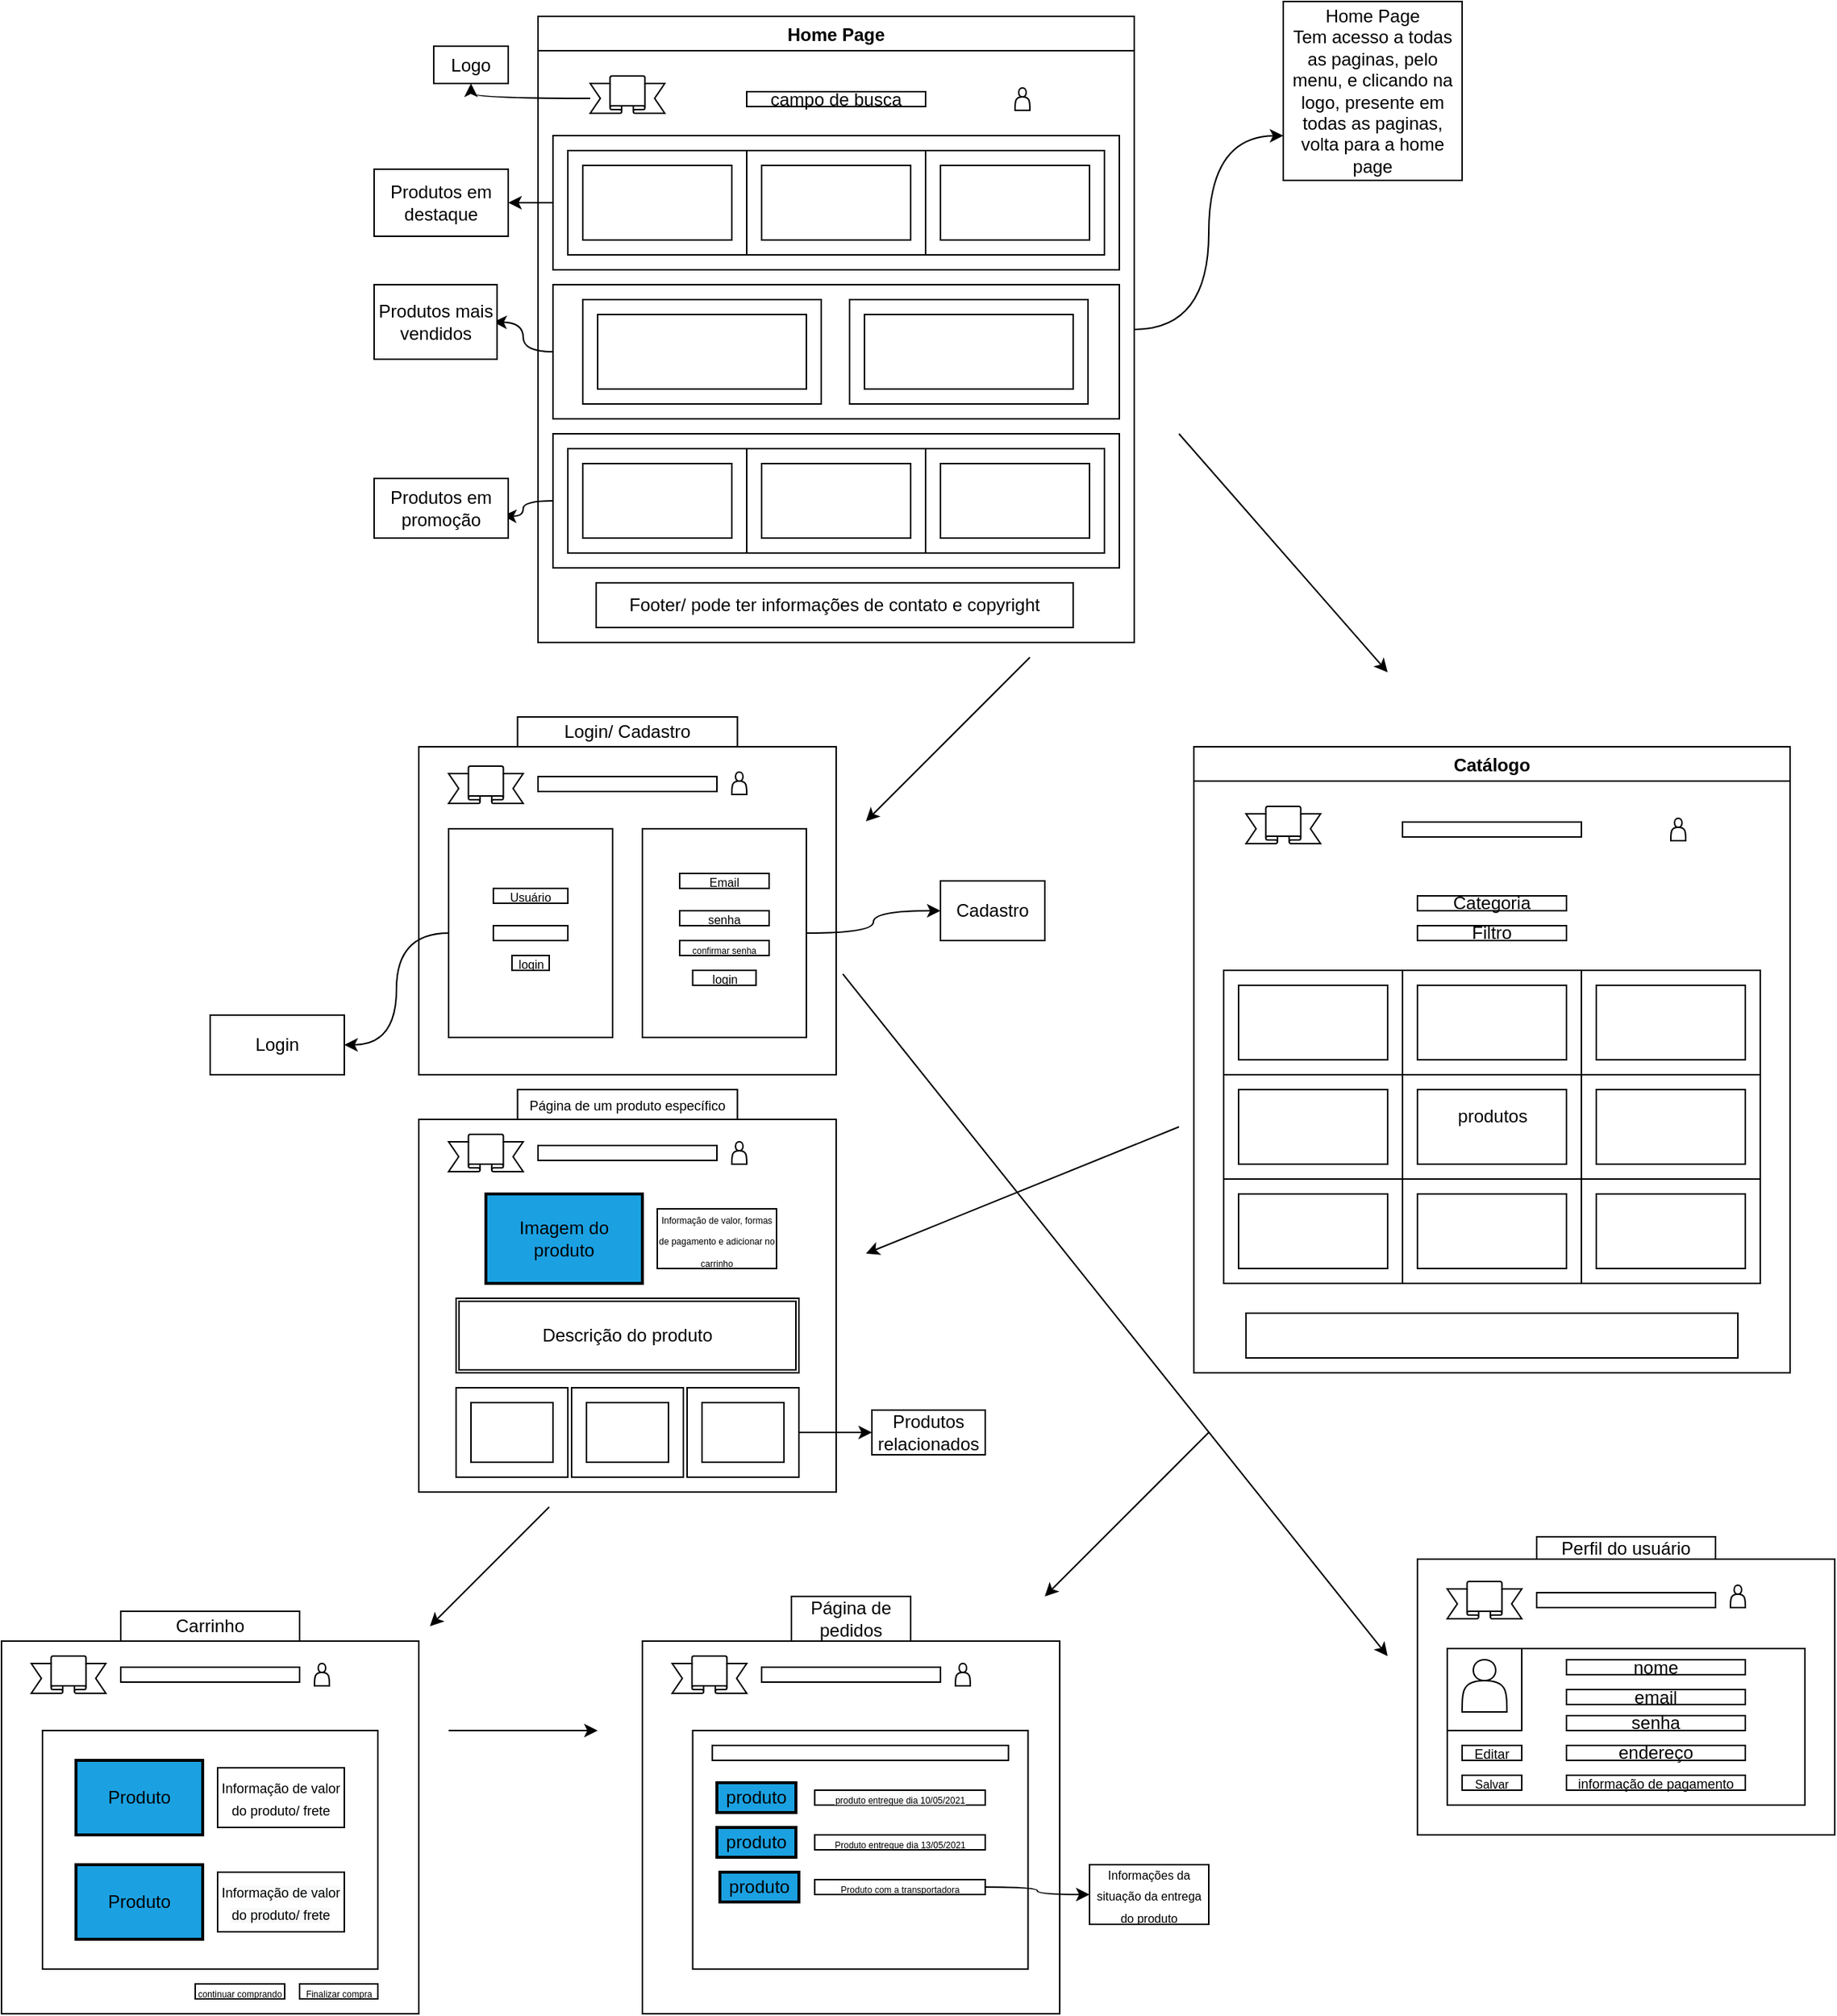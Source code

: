 <mxfile version="14.6.13" type="github"><diagram id="YiSkFTPV_seB896PWoFZ" name="Page-1"><mxGraphModel dx="1750" dy="402" grid="1" gridSize="10" guides="1" tooltips="1" connect="1" arrows="1" fold="1" page="1" pageScale="1" pageWidth="827" pageHeight="1169" background="none" math="0" shadow="0"><root><mxCell id="0"/><mxCell id="1" parent="0"/><mxCell id="mUcD_UwkHi7RyWLNADmT-35" style="edgeStyle=orthogonalEdgeStyle;orthogonalLoop=1;jettySize=auto;html=1;curved=1;" parent="1" source="mUcD_UwkHi7RyWLNADmT-2" edge="1"><mxGeometry relative="1" as="geometry"><mxPoint x="700" y="150" as="targetPoint"/></mxGeometry></mxCell><mxCell id="mUcD_UwkHi7RyWLNADmT-2" value="Home Page" style="swimlane;" parent="1" vertex="1"><mxGeometry x="200" y="70" width="400" height="420" as="geometry"/></mxCell><mxCell id="mUcD_UwkHi7RyWLNADmT-7" value="" style="verticalLabelPosition=bottom;verticalAlign=top;html=1;shape=mxgraph.basic.rect;fillColor2=none;strokeWidth=1;size=20;indent=5;" parent="mUcD_UwkHi7RyWLNADmT-2" vertex="1"><mxGeometry x="10" y="80" width="380" height="90" as="geometry"/></mxCell><mxCell id="mUcD_UwkHi7RyWLNADmT-8" value="" style="verticalLabelPosition=bottom;verticalAlign=top;html=1;shape=mxgraph.basic.rect;fillColor2=none;strokeWidth=1;size=20;indent=5;" parent="mUcD_UwkHi7RyWLNADmT-2" vertex="1"><mxGeometry x="10" y="180" width="380" height="90" as="geometry"/></mxCell><mxCell id="mUcD_UwkHi7RyWLNADmT-14" value="" style="verticalLabelPosition=bottom;verticalAlign=top;html=1;shape=mxgraph.basic.rect;fillColor2=none;strokeWidth=1;size=20;indent=5;" parent="mUcD_UwkHi7RyWLNADmT-2" vertex="1"><mxGeometry x="10" y="280" width="380" height="90" as="geometry"/></mxCell><mxCell id="mUcD_UwkHi7RyWLNADmT-16" value="" style="verticalLabelPosition=bottom;verticalAlign=top;html=1;shape=mxgraph.basic.frame;dx=10;" parent="mUcD_UwkHi7RyWLNADmT-2" vertex="1"><mxGeometry x="20" y="90" width="120" height="70" as="geometry"/></mxCell><mxCell id="mUcD_UwkHi7RyWLNADmT-27" value="" style="verticalLabelPosition=bottom;verticalAlign=top;html=1;shape=mxgraph.basic.frame;dx=10;" parent="mUcD_UwkHi7RyWLNADmT-2" vertex="1"><mxGeometry x="209" y="190" width="160" height="70" as="geometry"/></mxCell><mxCell id="mUcD_UwkHi7RyWLNADmT-30" value="" style="verticalLabelPosition=bottom;verticalAlign=top;html=1;shape=mxgraph.basic.frame;dx=10;" parent="mUcD_UwkHi7RyWLNADmT-2" vertex="1"><mxGeometry x="20" y="290" width="120" height="70" as="geometry"/></mxCell><mxCell id="mUcD_UwkHi7RyWLNADmT-31" value="" style="verticalLabelPosition=bottom;verticalAlign=top;html=1;shape=mxgraph.basic.frame;dx=10;" parent="mUcD_UwkHi7RyWLNADmT-2" vertex="1"><mxGeometry x="140" y="290" width="120" height="70" as="geometry"/></mxCell><mxCell id="mUcD_UwkHi7RyWLNADmT-32" value="" style="verticalLabelPosition=bottom;verticalAlign=top;html=1;shape=mxgraph.basic.frame;dx=10;" parent="mUcD_UwkHi7RyWLNADmT-2" vertex="1"><mxGeometry x="260" y="290" width="120" height="70" as="geometry"/></mxCell><mxCell id="mUcD_UwkHi7RyWLNADmT-36" value="" style="verticalLabelPosition=bottom;verticalAlign=top;html=1;shape=mxgraph.basic.banner;" parent="mUcD_UwkHi7RyWLNADmT-2" vertex="1"><mxGeometry x="35" y="40" width="50" height="25" as="geometry"/></mxCell><mxCell id="mUcD_UwkHi7RyWLNADmT-50" value="" style="shape=image;html=1;verticalAlign=top;verticalLabelPosition=bottom;labelBackgroundColor=#ffffff;imageAspect=0;aspect=fixed;image=https://cdn2.iconfinder.com/data/icons/picol-vector/32/shopping_cart-128.png;" parent="mUcD_UwkHi7RyWLNADmT-2" vertex="1"><mxGeometry x="340" y="46" width="19" height="19" as="geometry"/></mxCell><mxCell id="mUcD_UwkHi7RyWLNADmT-42" value="" style="shape=actor;whiteSpace=wrap;html=1;" parent="mUcD_UwkHi7RyWLNADmT-2" vertex="1"><mxGeometry x="320" y="48" width="10" height="15" as="geometry"/></mxCell><mxCell id="mUcD_UwkHi7RyWLNADmT-66" value="" style="verticalLabelPosition=bottom;verticalAlign=top;html=1;shape=mxgraph.basic.frame;dx=10;" parent="mUcD_UwkHi7RyWLNADmT-2" vertex="1"><mxGeometry x="30" y="190" width="160" height="70" as="geometry"/></mxCell><mxCell id="mUcD_UwkHi7RyWLNADmT-59" value="campo de busca" style="whiteSpace=wrap;html=1;" parent="mUcD_UwkHi7RyWLNADmT-2" vertex="1"><mxGeometry x="140" y="50.5" width="120" height="10" as="geometry"/></mxCell><mxCell id="mUcD_UwkHi7RyWLNADmT-70" value="" style="shape=image;html=1;verticalAlign=top;verticalLabelPosition=bottom;labelBackgroundColor=#ffffff;imageAspect=0;aspect=fixed;image=https://cdn1.iconfinder.com/data/icons/essential-21/128/Menu-128.png;" parent="mUcD_UwkHi7RyWLNADmT-2" vertex="1"><mxGeometry x="365" y="43.5" width="24" height="24" as="geometry"/></mxCell><mxCell id="dDqNXJUBHLeQ-LgoTcCp-9" value="Footer/ pode ter informações de contato e copyright" style="whiteSpace=wrap;html=1;" vertex="1" parent="mUcD_UwkHi7RyWLNADmT-2"><mxGeometry x="39" y="380" width="320" height="30" as="geometry"/></mxCell><mxCell id="mUcD_UwkHi7RyWLNADmT-24" value="" style="verticalLabelPosition=bottom;verticalAlign=top;html=1;shape=mxgraph.basic.frame;dx=10;" parent="1" vertex="1"><mxGeometry x="340" y="160" width="120" height="70" as="geometry"/></mxCell><mxCell id="mUcD_UwkHi7RyWLNADmT-26" value="" style="verticalLabelPosition=bottom;verticalAlign=top;html=1;shape=mxgraph.basic.frame;dx=10;" parent="1" vertex="1"><mxGeometry x="460" y="160" width="120" height="70" as="geometry"/></mxCell><mxCell id="mUcD_UwkHi7RyWLNADmT-51" style="edgeStyle=orthogonalEdgeStyle;orthogonalLoop=1;jettySize=auto;html=1;curved=1;" parent="1" source="mUcD_UwkHi7RyWLNADmT-36" target="mUcD_UwkHi7RyWLNADmT-52" edge="1"><mxGeometry relative="1" as="geometry"><mxPoint x="160.0" y="125" as="targetPoint"/><Array as="points"><mxPoint x="155" y="125"/></Array></mxGeometry></mxCell><mxCell id="mUcD_UwkHi7RyWLNADmT-52" value="Logo" style="whiteSpace=wrap;html=1;" parent="1" vertex="1"><mxGeometry x="130" y="90" width="50" height="25" as="geometry"/></mxCell><mxCell id="mUcD_UwkHi7RyWLNADmT-74" value="" style="verticalLabelPosition=bottom;verticalAlign=top;html=1;shape=mxgraph.basic.rect;fillColor2=none;strokeWidth=1;size=20;indent=5;" parent="1" vertex="1"><mxGeometry x="120" y="560" width="280" height="220" as="geometry"/></mxCell><mxCell id="mUcD_UwkHi7RyWLNADmT-75" value="" style="verticalLabelPosition=bottom;verticalAlign=top;html=1;shape=mxgraph.basic.banner;" parent="1" vertex="1"><mxGeometry x="140" y="573" width="50" height="25" as="geometry"/></mxCell><mxCell id="mUcD_UwkHi7RyWLNADmT-77" value="" style="shape=image;html=1;verticalAlign=top;verticalLabelPosition=bottom;labelBackgroundColor=#ffffff;imageAspect=0;aspect=fixed;image=https://cdn2.iconfinder.com/data/icons/picol-vector/32/shopping_cart-128.png;" parent="1" vertex="1"><mxGeometry x="350" y="575" width="19" height="19" as="geometry"/></mxCell><mxCell id="mUcD_UwkHi7RyWLNADmT-79" value="" style="shape=image;html=1;verticalAlign=top;verticalLabelPosition=bottom;labelBackgroundColor=#ffffff;imageAspect=0;aspect=fixed;image=https://cdn1.iconfinder.com/data/icons/essential-21/128/Menu-128.png;" parent="1" vertex="1"><mxGeometry x="370" y="573" width="24" height="24" as="geometry"/></mxCell><mxCell id="mUcD_UwkHi7RyWLNADmT-80" value="" style="whiteSpace=wrap;html=1;" parent="1" vertex="1"><mxGeometry x="200" y="580" width="120" height="10" as="geometry"/></mxCell><mxCell id="mUcD_UwkHi7RyWLNADmT-83" value="" style="shape=actor;whiteSpace=wrap;html=1;" parent="1" vertex="1"><mxGeometry x="330" y="577" width="10" height="15" as="geometry"/></mxCell><mxCell id="mUcD_UwkHi7RyWLNADmT-108" style="edgeStyle=orthogonalEdgeStyle;orthogonalLoop=1;jettySize=auto;html=1;curved=1;" parent="1" source="mUcD_UwkHi7RyWLNADmT-84" target="mUcD_UwkHi7RyWLNADmT-109" edge="1"><mxGeometry relative="1" as="geometry"><mxPoint x="70" y="750" as="targetPoint"/></mxGeometry></mxCell><mxCell id="mUcD_UwkHi7RyWLNADmT-84" value="" style="verticalLabelPosition=bottom;verticalAlign=top;html=1;shape=mxgraph.basic.rect;fillColor2=none;strokeWidth=1;size=20;indent=5;" parent="1" vertex="1"><mxGeometry x="140" y="615" width="110" height="140" as="geometry"/></mxCell><mxCell id="mUcD_UwkHi7RyWLNADmT-86" value="&lt;font style=&quot;font-size: 8px&quot;&gt;Usuário&lt;/font&gt;" style="whiteSpace=wrap;html=1;" parent="1" vertex="1"><mxGeometry x="170" y="655" width="50" height="10" as="geometry"/></mxCell><mxCell id="mUcD_UwkHi7RyWLNADmT-87" value="" style="whiteSpace=wrap;html=1;" parent="1" vertex="1"><mxGeometry x="170" y="680" width="50" height="10" as="geometry"/></mxCell><mxCell id="mUcD_UwkHi7RyWLNADmT-88" value="" style="shape=image;html=1;verticalAlign=top;verticalLabelPosition=bottom;labelBackgroundColor=#ffffff;imageAspect=0;aspect=fixed;image=https://cdn4.iconfinder.com/data/icons/basic-user-interface-2/512/User_Interface-40-128.png;" parent="1" vertex="1"><mxGeometry x="170" y="670" width="30" height="30" as="geometry"/></mxCell><mxCell id="mUcD_UwkHi7RyWLNADmT-90" value="&lt;font style=&quot;font-size: 8px&quot;&gt;login&lt;/font&gt;" style="whiteSpace=wrap;html=1;" parent="1" vertex="1"><mxGeometry x="182.5" y="700" width="25" height="10" as="geometry"/></mxCell><mxCell id="mUcD_UwkHi7RyWLNADmT-110" style="edgeStyle=orthogonalEdgeStyle;orthogonalLoop=1;jettySize=auto;html=1;curved=1;" parent="1" source="mUcD_UwkHi7RyWLNADmT-91" target="mUcD_UwkHi7RyWLNADmT-111" edge="1"><mxGeometry relative="1" as="geometry"><mxPoint x="470" y="660" as="targetPoint"/></mxGeometry></mxCell><mxCell id="mUcD_UwkHi7RyWLNADmT-91" value="" style="verticalLabelPosition=bottom;verticalAlign=top;html=1;shape=mxgraph.basic.rect;fillColor2=none;strokeWidth=1;size=20;indent=5;" parent="1" vertex="1"><mxGeometry x="270" y="615" width="110" height="140" as="geometry"/></mxCell><mxCell id="mUcD_UwkHi7RyWLNADmT-93" value="&lt;font style=&quot;font-size: 8px&quot;&gt;Email&lt;/font&gt;" style="whiteSpace=wrap;html=1;" parent="1" vertex="1"><mxGeometry x="295" y="645" width="60" height="10" as="geometry"/></mxCell><mxCell id="mUcD_UwkHi7RyWLNADmT-94" value="&lt;font style=&quot;font-size: 8px&quot;&gt;senha&lt;/font&gt;" style="whiteSpace=wrap;html=1;" parent="1" vertex="1"><mxGeometry x="295" y="670" width="60" height="10" as="geometry"/></mxCell><mxCell id="mUcD_UwkHi7RyWLNADmT-95" value="&lt;font style=&quot;font-size: 6px&quot;&gt;confirmar senha&lt;/font&gt;" style="whiteSpace=wrap;html=1;" parent="1" vertex="1"><mxGeometry x="295" y="690" width="60" height="10" as="geometry"/></mxCell><mxCell id="mUcD_UwkHi7RyWLNADmT-96" value="&lt;font style=&quot;font-size: 8px&quot;&gt;login&lt;/font&gt;" style="whiteSpace=wrap;html=1;" parent="1" vertex="1"><mxGeometry x="303.75" y="710" width="42.5" height="10" as="geometry"/></mxCell><mxCell id="mUcD_UwkHi7RyWLNADmT-100" value="" style="verticalLabelPosition=bottom;verticalAlign=top;html=1;shape=mxgraph.basic.rect;fillColor2=none;strokeWidth=1;size=20;indent=5;" parent="1" vertex="1"><mxGeometry x="120" y="810" width="280" height="250" as="geometry"/></mxCell><mxCell id="mUcD_UwkHi7RyWLNADmT-102" value="Imagem do produto" style="whiteSpace=wrap;html=1;strokeWidth=2;fillWeight=4;hachureGap=8;hachureAngle=45;fillColor=#1ba1e2;" parent="1" vertex="1"><mxGeometry x="165" y="860" width="105" height="60" as="geometry"/></mxCell><mxCell id="mUcD_UwkHi7RyWLNADmT-103" value="Descrição do produto" style="shape=ext;double=1;whiteSpace=wrap;html=1;" parent="1" vertex="1"><mxGeometry x="145" y="930" width="230" height="50" as="geometry"/></mxCell><mxCell id="mUcD_UwkHi7RyWLNADmT-109" value="Login" style="whiteSpace=wrap;html=1;" parent="1" vertex="1"><mxGeometry x="-20" y="740" width="90" height="40" as="geometry"/></mxCell><mxCell id="mUcD_UwkHi7RyWLNADmT-111" value="Cadastro" style="whiteSpace=wrap;html=1;" parent="1" vertex="1"><mxGeometry x="470" y="650" width="70" height="40" as="geometry"/></mxCell><mxCell id="mUcD_UwkHi7RyWLNADmT-114" value="" style="verticalLabelPosition=bottom;verticalAlign=top;html=1;shape=mxgraph.basic.frame;dx=10;" parent="1" vertex="1"><mxGeometry x="145" y="990" width="75" height="60" as="geometry"/></mxCell><mxCell id="mUcD_UwkHi7RyWLNADmT-115" value="" style="verticalLabelPosition=bottom;verticalAlign=top;html=1;shape=mxgraph.basic.frame;dx=10;" parent="1" vertex="1"><mxGeometry x="222.5" y="990" width="75" height="60" as="geometry"/></mxCell><mxCell id="dDqNXJUBHLeQ-LgoTcCp-14" style="edgeStyle=orthogonalEdgeStyle;orthogonalLoop=1;jettySize=auto;html=1;curved=1;" edge="1" parent="1" source="mUcD_UwkHi7RyWLNADmT-116" target="dDqNXJUBHLeQ-LgoTcCp-15"><mxGeometry relative="1" as="geometry"><mxPoint x="420" y="1010" as="targetPoint"/></mxGeometry></mxCell><mxCell id="mUcD_UwkHi7RyWLNADmT-116" value="" style="verticalLabelPosition=bottom;verticalAlign=top;html=1;shape=mxgraph.basic.frame;dx=10;" parent="1" vertex="1"><mxGeometry x="300" y="990" width="75" height="60" as="geometry"/></mxCell><mxCell id="mUcD_UwkHi7RyWLNADmT-126" value="" style="verticalLabelPosition=bottom;verticalAlign=top;html=1;shape=mxgraph.basic.banner;" parent="1" vertex="1"><mxGeometry x="140" y="820" width="50" height="25" as="geometry"/></mxCell><mxCell id="mUcD_UwkHi7RyWLNADmT-127" value="" style="whiteSpace=wrap;html=1;" parent="1" vertex="1"><mxGeometry x="200" y="827.5" width="120" height="10" as="geometry"/></mxCell><mxCell id="mUcD_UwkHi7RyWLNADmT-128" value="" style="shape=actor;whiteSpace=wrap;html=1;" parent="1" vertex="1"><mxGeometry x="330" y="825" width="10" height="15" as="geometry"/></mxCell><mxCell id="mUcD_UwkHi7RyWLNADmT-129" value="" style="shape=image;html=1;verticalAlign=top;verticalLabelPosition=bottom;labelBackgroundColor=#ffffff;imageAspect=0;aspect=fixed;image=https://cdn2.iconfinder.com/data/icons/picol-vector/32/shopping_cart-128.png;" parent="1" vertex="1"><mxGeometry x="350" y="823" width="19" height="19" as="geometry"/></mxCell><mxCell id="mUcD_UwkHi7RyWLNADmT-130" value="" style="shape=image;html=1;verticalAlign=top;verticalLabelPosition=bottom;labelBackgroundColor=#ffffff;imageAspect=0;aspect=fixed;image=https://cdn1.iconfinder.com/data/icons/essential-21/128/Menu-128.png;" parent="1" vertex="1"><mxGeometry x="370" y="821" width="24" height="24" as="geometry"/></mxCell><mxCell id="mUcD_UwkHi7RyWLNADmT-142" value="" style="verticalLabelPosition=bottom;verticalAlign=top;html=1;shape=mxgraph.basic.rect;fillColor2=none;strokeWidth=1;size=20;indent=5;" parent="1" vertex="1"><mxGeometry x="-160" y="1160" width="280" height="250" as="geometry"/></mxCell><mxCell id="mUcD_UwkHi7RyWLNADmT-143" value="" style="verticalLabelPosition=bottom;verticalAlign=top;html=1;shape=mxgraph.basic.banner;" parent="1" vertex="1"><mxGeometry x="-140" y="1170" width="50" height="25" as="geometry"/></mxCell><mxCell id="mUcD_UwkHi7RyWLNADmT-145" value="" style="whiteSpace=wrap;html=1;" parent="1" vertex="1"><mxGeometry x="-80" y="1177.5" width="120" height="10" as="geometry"/></mxCell><mxCell id="mUcD_UwkHi7RyWLNADmT-147" value="" style="shape=actor;whiteSpace=wrap;html=1;" parent="1" vertex="1"><mxGeometry x="50" y="1175" width="10" height="15" as="geometry"/></mxCell><mxCell id="mUcD_UwkHi7RyWLNADmT-148" value="" style="shape=image;html=1;verticalAlign=top;verticalLabelPosition=bottom;labelBackgroundColor=#ffffff;imageAspect=0;aspect=fixed;image=https://cdn2.iconfinder.com/data/icons/picol-vector/32/shopping_cart-128.png;" parent="1" vertex="1"><mxGeometry x="70" y="1175" width="19" height="19" as="geometry"/></mxCell><mxCell id="mUcD_UwkHi7RyWLNADmT-149" value="" style="shape=image;html=1;verticalAlign=top;verticalLabelPosition=bottom;labelBackgroundColor=#ffffff;imageAspect=0;aspect=fixed;image=https://cdn1.iconfinder.com/data/icons/essential-21/128/Menu-128.png;" parent="1" vertex="1"><mxGeometry x="90" y="1172.5" width="24" height="24" as="geometry"/></mxCell><mxCell id="mUcD_UwkHi7RyWLNADmT-151" value="" style="verticalLabelPosition=bottom;verticalAlign=top;html=1;shape=mxgraph.basic.rect;fillColor2=none;strokeWidth=1;size=20;indent=5;" parent="1" vertex="1"><mxGeometry x="-132.5" y="1220" width="225" height="160" as="geometry"/></mxCell><mxCell id="mUcD_UwkHi7RyWLNADmT-152" value="Produto" style="whiteSpace=wrap;html=1;strokeWidth=2;fillWeight=4;hachureGap=8;hachureAngle=45;fillColor=#1ba1e2;" parent="1" vertex="1"><mxGeometry x="-110" y="1240" width="85" height="50" as="geometry"/></mxCell><mxCell id="mUcD_UwkHi7RyWLNADmT-153" value="Produto" style="whiteSpace=wrap;html=1;strokeWidth=2;fillWeight=4;hachureGap=8;hachureAngle=45;fillColor=#1ba1e2;" parent="1" vertex="1"><mxGeometry x="-110" y="1310" width="85" height="50" as="geometry"/></mxCell><mxCell id="mUcD_UwkHi7RyWLNADmT-155" value="&lt;font style=&quot;font-size: 6px&quot;&gt;continuar comprando&lt;/font&gt;" style="whiteSpace=wrap;html=1;" parent="1" vertex="1"><mxGeometry x="-30" y="1390" width="60" height="10" as="geometry"/></mxCell><mxCell id="mUcD_UwkHi7RyWLNADmT-156" value="&lt;font style=&quot;font-size: 6px&quot;&gt;Finalizar compra&lt;/font&gt;" style="whiteSpace=wrap;html=1;" parent="1" vertex="1"><mxGeometry x="40" y="1390" width="52.5" height="10" as="geometry"/></mxCell><mxCell id="mUcD_UwkHi7RyWLNADmT-158" value="&lt;font style=&quot;font-size: 9px&quot;&gt;Informação de valor do produto/ frete&lt;/font&gt;" style="whiteSpace=wrap;html=1;" parent="1" vertex="1"><mxGeometry x="-15" y="1245" width="85" height="40" as="geometry"/></mxCell><mxCell id="mUcD_UwkHi7RyWLNADmT-159" value="&#10;&#10;&lt;span style=&quot;color: rgb(0, 0, 0); font-family: helvetica; font-size: 9px; font-style: normal; font-weight: 400; letter-spacing: normal; text-align: center; text-indent: 0px; text-transform: none; word-spacing: 0px; background-color: rgb(248, 249, 250); display: inline; float: none;&quot;&gt;Informação de valor do produto/ frete&lt;/span&gt;&#10;&#10;" style="whiteSpace=wrap;html=1;" parent="1" vertex="1"><mxGeometry x="-15" y="1315" width="85" height="40" as="geometry"/></mxCell><mxCell id="mUcD_UwkHi7RyWLNADmT-166" value="Catálogo" style="swimlane;" parent="1" vertex="1"><mxGeometry x="640" y="560" width="400" height="420" as="geometry"/></mxCell><mxCell id="mUcD_UwkHi7RyWLNADmT-170" value="" style="verticalLabelPosition=bottom;verticalAlign=top;html=1;shape=mxgraph.basic.rect;fillColor2=none;strokeWidth=1;size=20;indent=5;" parent="mUcD_UwkHi7RyWLNADmT-166" vertex="1"><mxGeometry x="35" y="380" width="330" height="30" as="geometry"/></mxCell><mxCell id="mUcD_UwkHi7RyWLNADmT-173" value="" style="verticalLabelPosition=bottom;verticalAlign=top;html=1;shape=mxgraph.basic.frame;dx=10;" parent="mUcD_UwkHi7RyWLNADmT-166" vertex="1"><mxGeometry x="20" y="290" width="120" height="70" as="geometry"/></mxCell><mxCell id="mUcD_UwkHi7RyWLNADmT-174" value="" style="verticalLabelPosition=bottom;verticalAlign=top;html=1;shape=mxgraph.basic.frame;dx=10;" parent="mUcD_UwkHi7RyWLNADmT-166" vertex="1"><mxGeometry x="140" y="290" width="120" height="70" as="geometry"/></mxCell><mxCell id="mUcD_UwkHi7RyWLNADmT-175" value="" style="verticalLabelPosition=bottom;verticalAlign=top;html=1;shape=mxgraph.basic.frame;dx=10;" parent="mUcD_UwkHi7RyWLNADmT-166" vertex="1"><mxGeometry x="260" y="290" width="120" height="70" as="geometry"/></mxCell><mxCell id="mUcD_UwkHi7RyWLNADmT-176" value="" style="verticalLabelPosition=bottom;verticalAlign=top;html=1;shape=mxgraph.basic.banner;" parent="mUcD_UwkHi7RyWLNADmT-166" vertex="1"><mxGeometry x="35" y="40" width="50" height="25" as="geometry"/></mxCell><mxCell id="mUcD_UwkHi7RyWLNADmT-177" value="" style="shape=image;html=1;verticalAlign=top;verticalLabelPosition=bottom;labelBackgroundColor=#ffffff;imageAspect=0;aspect=fixed;image=https://cdn2.iconfinder.com/data/icons/picol-vector/32/shopping_cart-128.png;" parent="mUcD_UwkHi7RyWLNADmT-166" vertex="1"><mxGeometry x="340" y="46" width="19" height="19" as="geometry"/></mxCell><mxCell id="mUcD_UwkHi7RyWLNADmT-178" value="" style="shape=actor;whiteSpace=wrap;html=1;" parent="mUcD_UwkHi7RyWLNADmT-166" vertex="1"><mxGeometry x="320" y="48" width="10" height="15" as="geometry"/></mxCell><mxCell id="mUcD_UwkHi7RyWLNADmT-180" value="" style="whiteSpace=wrap;html=1;" parent="mUcD_UwkHi7RyWLNADmT-166" vertex="1"><mxGeometry x="140" y="50.5" width="120" height="10" as="geometry"/></mxCell><mxCell id="mUcD_UwkHi7RyWLNADmT-181" value="" style="shape=image;html=1;verticalAlign=top;verticalLabelPosition=bottom;labelBackgroundColor=#ffffff;imageAspect=0;aspect=fixed;image=https://cdn1.iconfinder.com/data/icons/essential-21/128/Menu-128.png;" parent="mUcD_UwkHi7RyWLNADmT-166" vertex="1"><mxGeometry x="365" y="43.5" width="24" height="24" as="geometry"/></mxCell><mxCell id="mUcD_UwkHi7RyWLNADmT-191" value="" style="verticalLabelPosition=bottom;verticalAlign=top;html=1;shape=mxgraph.basic.frame;dx=10;" parent="mUcD_UwkHi7RyWLNADmT-166" vertex="1"><mxGeometry x="20" y="220" width="120" height="70" as="geometry"/></mxCell><mxCell id="mUcD_UwkHi7RyWLNADmT-192" value="" style="verticalLabelPosition=bottom;verticalAlign=top;html=1;shape=mxgraph.basic.frame;dx=10;" parent="mUcD_UwkHi7RyWLNADmT-166" vertex="1"><mxGeometry x="140" y="220" width="120" height="70" as="geometry"/></mxCell><mxCell id="mUcD_UwkHi7RyWLNADmT-193" value="" style="verticalLabelPosition=bottom;verticalAlign=top;html=1;shape=mxgraph.basic.frame;dx=10;" parent="mUcD_UwkHi7RyWLNADmT-166" vertex="1"><mxGeometry x="260" y="220" width="120" height="70" as="geometry"/></mxCell><mxCell id="mUcD_UwkHi7RyWLNADmT-194" value="" style="verticalLabelPosition=bottom;verticalAlign=top;html=1;shape=mxgraph.basic.frame;dx=10;" parent="mUcD_UwkHi7RyWLNADmT-166" vertex="1"><mxGeometry x="20" y="150" width="120" height="70" as="geometry"/></mxCell><mxCell id="mUcD_UwkHi7RyWLNADmT-199" value="Categoria" style="whiteSpace=wrap;html=1;" parent="mUcD_UwkHi7RyWLNADmT-166" vertex="1"><mxGeometry x="150" y="100" width="100" height="10" as="geometry"/></mxCell><mxCell id="mUcD_UwkHi7RyWLNADmT-202" value="Filtro" style="whiteSpace=wrap;html=1;labelPosition=center;verticalLabelPosition=middle;align=center;verticalAlign=middle;" parent="mUcD_UwkHi7RyWLNADmT-166" vertex="1"><mxGeometry x="150" y="120" width="100" height="10" as="geometry"/></mxCell><mxCell id="mUcD_UwkHi7RyWLNADmT-184" style="edgeStyle=orthogonalEdgeStyle;orthogonalLoop=1;jettySize=auto;html=1;curved=1;" parent="1" source="mUcD_UwkHi7RyWLNADmT-7" edge="1"><mxGeometry relative="1" as="geometry"><mxPoint x="180" y="195" as="targetPoint"/></mxGeometry></mxCell><mxCell id="mUcD_UwkHi7RyWLNADmT-186" style="edgeStyle=orthogonalEdgeStyle;orthogonalLoop=1;jettySize=auto;html=1;curved=1;" parent="1" source="mUcD_UwkHi7RyWLNADmT-8" edge="1"><mxGeometry relative="1" as="geometry"><mxPoint x="170" y="275" as="targetPoint"/></mxGeometry></mxCell><mxCell id="mUcD_UwkHi7RyWLNADmT-188" style="edgeStyle=orthogonalEdgeStyle;orthogonalLoop=1;jettySize=auto;html=1;curved=1;" parent="1" source="mUcD_UwkHi7RyWLNADmT-14" edge="1"><mxGeometry relative="1" as="geometry"><mxPoint x="176.5" y="405" as="targetPoint"/></mxGeometry></mxCell><mxCell id="mUcD_UwkHi7RyWLNADmT-197" value="&lt;br&gt;produtos" style="verticalLabelPosition=bottom;verticalAlign=top;html=1;shape=mxgraph.basic.frame;dx=10;" parent="1" vertex="1"><mxGeometry x="780" y="710" width="120" height="70" as="geometry"/></mxCell><mxCell id="mUcD_UwkHi7RyWLNADmT-198" value="" style="verticalLabelPosition=bottom;verticalAlign=top;html=1;shape=mxgraph.basic.frame;dx=10;" parent="1" vertex="1"><mxGeometry x="900" y="710" width="120" height="70" as="geometry"/></mxCell><mxCell id="mUcD_UwkHi7RyWLNADmT-236" style="edgeStyle=orthogonalEdgeStyle;orthogonalLoop=1;jettySize=auto;html=1;curved=1;" parent="1" source="mUcD_UwkHi7RyWLNADmT-210" target="mUcD_UwkHi7RyWLNADmT-239" edge="1"><mxGeometry relative="1" as="geometry"><mxPoint x="590" y="1285" as="targetPoint"/></mxGeometry></mxCell><mxCell id="mUcD_UwkHi7RyWLNADmT-210" value="" style="verticalLabelPosition=bottom;verticalAlign=top;html=1;shape=mxgraph.basic.rect;fillColor2=none;strokeWidth=1;size=20;indent=5;" parent="1" vertex="1"><mxGeometry x="270" y="1160" width="280" height="250" as="geometry"/></mxCell><mxCell id="mUcD_UwkHi7RyWLNADmT-211" value="" style="verticalLabelPosition=bottom;verticalAlign=top;html=1;shape=mxgraph.basic.banner;" parent="1" vertex="1"><mxGeometry x="290" y="1170" width="50" height="25" as="geometry"/></mxCell><mxCell id="mUcD_UwkHi7RyWLNADmT-212" value="" style="whiteSpace=wrap;html=1;" parent="1" vertex="1"><mxGeometry x="350" y="1177.5" width="120" height="10" as="geometry"/></mxCell><mxCell id="mUcD_UwkHi7RyWLNADmT-213" value="" style="shape=actor;whiteSpace=wrap;html=1;" parent="1" vertex="1"><mxGeometry x="480" y="1175" width="10" height="15" as="geometry"/></mxCell><mxCell id="mUcD_UwkHi7RyWLNADmT-214" value="" style="shape=image;html=1;verticalAlign=top;verticalLabelPosition=bottom;labelBackgroundColor=#ffffff;imageAspect=0;aspect=fixed;image=https://cdn2.iconfinder.com/data/icons/picol-vector/32/shopping_cart-128.png;" parent="1" vertex="1"><mxGeometry x="500" y="1173" width="19" height="19" as="geometry"/></mxCell><mxCell id="mUcD_UwkHi7RyWLNADmT-216" value="" style="shape=image;html=1;verticalAlign=top;verticalLabelPosition=bottom;labelBackgroundColor=#ffffff;imageAspect=0;aspect=fixed;image=https://cdn1.iconfinder.com/data/icons/essential-21/128/Menu-128.png;" parent="1" vertex="1"><mxGeometry x="520" y="1172.5" width="24" height="24" as="geometry"/></mxCell><mxCell id="mUcD_UwkHi7RyWLNADmT-219" value="" style="verticalLabelPosition=bottom;verticalAlign=top;html=1;shape=mxgraph.basic.rect;fillColor2=none;strokeWidth=1;size=20;indent=5;" parent="1" vertex="1"><mxGeometry x="303.75" y="1220" width="225" height="160" as="geometry"/></mxCell><mxCell id="mUcD_UwkHi7RyWLNADmT-222" value="produto" style="whiteSpace=wrap;html=1;strokeWidth=2;fillWeight=4;hachureGap=8;hachureAngle=45;fillColor=#1ba1e2;" parent="1" vertex="1"><mxGeometry x="320" y="1255" width="53" height="20" as="geometry"/></mxCell><mxCell id="mUcD_UwkHi7RyWLNADmT-224" value="" style="whiteSpace=wrap;html=1;" parent="1" vertex="1"><mxGeometry x="316.88" y="1230" width="198.75" height="10" as="geometry"/></mxCell><mxCell id="mUcD_UwkHi7RyWLNADmT-225" value="produto" style="whiteSpace=wrap;html=1;strokeWidth=2;fillWeight=4;hachureGap=8;hachureAngle=45;fillColor=#1ba1e2;" parent="1" vertex="1"><mxGeometry x="320" y="1285" width="53" height="20" as="geometry"/></mxCell><mxCell id="mUcD_UwkHi7RyWLNADmT-226" value="produto" style="whiteSpace=wrap;html=1;strokeWidth=2;fillWeight=4;hachureGap=8;hachureAngle=45;fillColor=#1ba1e2;" parent="1" vertex="1"><mxGeometry x="322" y="1315" width="53" height="20" as="geometry"/></mxCell><mxCell id="mUcD_UwkHi7RyWLNADmT-233" value="&#10;&#10;&lt;span style=&quot;color: rgb(0, 0, 0); font-family: helvetica; font-size: 6px; font-style: normal; font-weight: 400; letter-spacing: normal; text-align: center; text-indent: 0px; text-transform: none; word-spacing: 0px; background-color: rgb(248, 249, 250); display: inline; float: none;&quot;&gt;produto entregue dia 10/05/2021&lt;/span&gt;&#10;&#10;" style="whiteSpace=wrap;html=1;" parent="1" vertex="1"><mxGeometry x="385.63" y="1260" width="114.37" height="10" as="geometry"/></mxCell><mxCell id="mUcD_UwkHi7RyWLNADmT-234" value="&lt;font style=&quot;font-size: 6px&quot;&gt;Produto entregue dia 13/05/2021&lt;/font&gt;" style="whiteSpace=wrap;html=1;" parent="1" vertex="1"><mxGeometry x="385.63" y="1290" width="114.37" height="10" as="geometry"/></mxCell><mxCell id="mUcD_UwkHi7RyWLNADmT-240" style="edgeStyle=orthogonalEdgeStyle;orthogonalLoop=1;jettySize=auto;html=1;curved=1;" parent="1" source="mUcD_UwkHi7RyWLNADmT-235" target="mUcD_UwkHi7RyWLNADmT-241" edge="1"><mxGeometry relative="1" as="geometry"><mxPoint x="570" y="1340" as="targetPoint"/></mxGeometry></mxCell><mxCell id="mUcD_UwkHi7RyWLNADmT-235" value="&lt;span style=&quot;font-size: 6px&quot;&gt;Produto com a transportadora&lt;/span&gt;" style="whiteSpace=wrap;html=1;" parent="1" vertex="1"><mxGeometry x="385.63" y="1320" width="114.37" height="10" as="geometry"/></mxCell><mxCell id="mUcD_UwkHi7RyWLNADmT-239" value="Página de pedidos" style="whiteSpace=wrap;html=1;" parent="1" vertex="1"><mxGeometry x="370" y="1130" width="80" height="30" as="geometry"/></mxCell><mxCell id="mUcD_UwkHi7RyWLNADmT-241" value="&lt;font style=&quot;font-size: 8px&quot;&gt;Informações da situação da entrega do produto&lt;/font&gt;" style="whiteSpace=wrap;html=1;" parent="1" vertex="1"><mxGeometry x="570" y="1310" width="80" height="40" as="geometry"/></mxCell><mxCell id="mUcD_UwkHi7RyWLNADmT-262" style="edgeStyle=orthogonalEdgeStyle;orthogonalLoop=1;jettySize=auto;html=1;curved=1;" parent="1" source="mUcD_UwkHi7RyWLNADmT-242" edge="1"><mxGeometry relative="1" as="geometry"><mxPoint x="930.029" y="1105" as="targetPoint"/></mxGeometry></mxCell><mxCell id="mUcD_UwkHi7RyWLNADmT-242" value="" style="verticalLabelPosition=bottom;verticalAlign=top;html=1;shape=mxgraph.basic.rect;fillColor2=none;strokeWidth=1;size=20;indent=5;" parent="1" vertex="1"><mxGeometry x="790" y="1105" width="280" height="185" as="geometry"/></mxCell><mxCell id="mUcD_UwkHi7RyWLNADmT-243" value="" style="verticalLabelPosition=bottom;verticalAlign=top;html=1;shape=mxgraph.basic.banner;" parent="1" vertex="1"><mxGeometry x="810" y="1120" width="50" height="25" as="geometry"/></mxCell><mxCell id="mUcD_UwkHi7RyWLNADmT-244" value="" style="whiteSpace=wrap;html=1;" parent="1" vertex="1"><mxGeometry x="870" y="1127.5" width="120" height="10" as="geometry"/></mxCell><mxCell id="mUcD_UwkHi7RyWLNADmT-245" value="" style="shape=actor;whiteSpace=wrap;html=1;" parent="1" vertex="1"><mxGeometry x="1000" y="1122.5" width="10" height="15" as="geometry"/></mxCell><mxCell id="mUcD_UwkHi7RyWLNADmT-246" value="" style="shape=image;html=1;verticalAlign=top;verticalLabelPosition=bottom;labelBackgroundColor=#ffffff;imageAspect=0;aspect=fixed;image=https://cdn2.iconfinder.com/data/icons/picol-vector/32/shopping_cart-128.png;" parent="1" vertex="1"><mxGeometry x="1020" y="1123" width="19" height="19" as="geometry"/></mxCell><mxCell id="mUcD_UwkHi7RyWLNADmT-247" value="" style="shape=image;html=1;verticalAlign=top;verticalLabelPosition=bottom;labelBackgroundColor=#ffffff;imageAspect=0;aspect=fixed;image=https://cdn1.iconfinder.com/data/icons/essential-21/128/Menu-128.png;" parent="1" vertex="1"><mxGeometry x="1040" y="1121" width="24" height="24" as="geometry"/></mxCell><mxCell id="mUcD_UwkHi7RyWLNADmT-248" value="" style="whiteSpace=wrap;html=1;fontSize=10;" parent="1" vertex="1"><mxGeometry x="810" y="1165" width="240" height="105" as="geometry"/></mxCell><mxCell id="mUcD_UwkHi7RyWLNADmT-259" value="" style="whiteSpace=wrap;html=1;" parent="1" vertex="1"><mxGeometry x="810" y="1165" width="50" height="55" as="geometry"/></mxCell><mxCell id="mUcD_UwkHi7RyWLNADmT-261" value="" style="shape=actor;whiteSpace=wrap;html=1;" parent="1" vertex="1"><mxGeometry x="820" y="1172.5" width="30" height="35" as="geometry"/></mxCell><mxCell id="mUcD_UwkHi7RyWLNADmT-268" value="nome" style="whiteSpace=wrap;html=1;" parent="1" vertex="1"><mxGeometry x="890" y="1172.5" width="120" height="10" as="geometry"/></mxCell><mxCell id="mUcD_UwkHi7RyWLNADmT-269" value="email" style="whiteSpace=wrap;html=1;" parent="1" vertex="1"><mxGeometry x="890" y="1192.5" width="120" height="10" as="geometry"/></mxCell><mxCell id="mUcD_UwkHi7RyWLNADmT-271" value="senha" style="whiteSpace=wrap;html=1;" parent="1" vertex="1"><mxGeometry x="890" y="1210" width="120" height="10" as="geometry"/></mxCell><mxCell id="mUcD_UwkHi7RyWLNADmT-272" value="endereço" style="whiteSpace=wrap;html=1;" parent="1" vertex="1"><mxGeometry x="890" y="1230" width="120" height="10" as="geometry"/></mxCell><mxCell id="mUcD_UwkHi7RyWLNADmT-273" value="&lt;font style=&quot;font-size: 9px&quot;&gt;informação de pagamento&lt;/font&gt;" style="whiteSpace=wrap;html=1;" parent="1" vertex="1"><mxGeometry x="890" y="1250" width="120" height="10" as="geometry"/></mxCell><mxCell id="mUcD_UwkHi7RyWLNADmT-274" value="&lt;font style=&quot;font-size: 9px&quot;&gt;Editar&lt;/font&gt;" style="whiteSpace=wrap;html=1;" parent="1" vertex="1"><mxGeometry x="820" y="1230" width="40" height="10" as="geometry"/></mxCell><mxCell id="mUcD_UwkHi7RyWLNADmT-275" value="&lt;font style=&quot;font-size: 8px&quot;&gt;Salvar&lt;/font&gt;" style="whiteSpace=wrap;html=1;" parent="1" vertex="1"><mxGeometry x="820" y="1250" width="40" height="10" as="geometry"/></mxCell><mxCell id="dDqNXJUBHLeQ-LgoTcCp-4" value="Home Page&lt;br&gt;Tem acesso a todas as paginas, pelo menu, e clicando na logo, presente em todas as paginas, volta para a home page" style="whiteSpace=wrap;html=1;" vertex="1" parent="1"><mxGeometry x="700" y="60" width="120" height="120" as="geometry"/></mxCell><mxCell id="dDqNXJUBHLeQ-LgoTcCp-6" value="Produtos em destaque" style="whiteSpace=wrap;html=1;" vertex="1" parent="1"><mxGeometry x="90" y="172.5" width="90" height="45" as="geometry"/></mxCell><mxCell id="dDqNXJUBHLeQ-LgoTcCp-7" value="Produtos mais vendidos" style="whiteSpace=wrap;html=1;" vertex="1" parent="1"><mxGeometry x="90" y="250" width="82.5" height="50" as="geometry"/></mxCell><mxCell id="dDqNXJUBHLeQ-LgoTcCp-8" value="Produtos em promoção" style="whiteSpace=wrap;html=1;" vertex="1" parent="1"><mxGeometry x="90" y="380" width="90" height="40" as="geometry"/></mxCell><mxCell id="dDqNXJUBHLeQ-LgoTcCp-10" value="Login/ Cadastro" style="whiteSpace=wrap;html=1;" vertex="1" parent="1"><mxGeometry x="186.25" y="540" width="147.5" height="20" as="geometry"/></mxCell><mxCell id="dDqNXJUBHLeQ-LgoTcCp-11" value="&lt;font style=&quot;font-size: 9px&quot;&gt;Página de um produto específico&lt;/font&gt;" style="whiteSpace=wrap;html=1;" vertex="1" parent="1"><mxGeometry x="186.25" y="790" width="147.5" height="20" as="geometry"/></mxCell><mxCell id="dDqNXJUBHLeQ-LgoTcCp-12" value="&lt;font style=&quot;font-size: 6px&quot;&gt;Informação de valor, formas de pagamento e adicionar no carrinho&lt;/font&gt;" style="whiteSpace=wrap;html=1;" vertex="1" parent="1"><mxGeometry x="280" y="870" width="80" height="40" as="geometry"/></mxCell><mxCell id="dDqNXJUBHLeQ-LgoTcCp-15" value="Produtos relacionados" style="whiteSpace=wrap;html=1;" vertex="1" parent="1"><mxGeometry x="424" y="1005" width="76" height="30" as="geometry"/></mxCell><mxCell id="dDqNXJUBHLeQ-LgoTcCp-18" value="Carrinho" style="whiteSpace=wrap;html=1;" vertex="1" parent="1"><mxGeometry x="-80" y="1140" width="120" height="20" as="geometry"/></mxCell><mxCell id="dDqNXJUBHLeQ-LgoTcCp-22" value="Perfil do usuário" style="whiteSpace=wrap;html=1;" vertex="1" parent="1"><mxGeometry x="870" y="1090" width="120" height="15" as="geometry"/></mxCell><mxCell id="dDqNXJUBHLeQ-LgoTcCp-24" value="" style="endArrow=classic;html=1;fontSize=10;curved=1;" edge="1" parent="1"><mxGeometry width="50" height="50" relative="1" as="geometry"><mxPoint x="630" y="815" as="sourcePoint"/><mxPoint x="420" y="900" as="targetPoint"/><Array as="points"/></mxGeometry></mxCell><mxCell id="dDqNXJUBHLeQ-LgoTcCp-27" value="" style="endArrow=classic;html=1;fontSize=10;curved=1;" edge="1" parent="1"><mxGeometry width="50" height="50" relative="1" as="geometry"><mxPoint x="630" y="350" as="sourcePoint"/><mxPoint x="770" y="510" as="targetPoint"/></mxGeometry></mxCell><mxCell id="dDqNXJUBHLeQ-LgoTcCp-28" value="" style="endArrow=classic;html=1;fontSize=10;curved=1;" edge="1" parent="1"><mxGeometry width="50" height="50" relative="1" as="geometry"><mxPoint x="530" y="500" as="sourcePoint"/><mxPoint x="420" y="610" as="targetPoint"/></mxGeometry></mxCell><mxCell id="dDqNXJUBHLeQ-LgoTcCp-30" value="" style="endArrow=classic;html=1;fontSize=10;curved=1;" edge="1" parent="1"><mxGeometry width="50" height="50" relative="1" as="geometry"><mxPoint x="140" y="1220" as="sourcePoint"/><mxPoint x="240" y="1220" as="targetPoint"/><Array as="points"/></mxGeometry></mxCell><mxCell id="dDqNXJUBHLeQ-LgoTcCp-31" value="" style="endArrow=classic;html=1;fontSize=10;exitX=1.016;exitY=0.693;exitDx=0;exitDy=0;exitPerimeter=0;curved=1;" edge="1" parent="1" source="mUcD_UwkHi7RyWLNADmT-74"><mxGeometry width="50" height="50" relative="1" as="geometry"><mxPoint x="240" y="1100" as="sourcePoint"/><mxPoint x="770" y="1170" as="targetPoint"/></mxGeometry></mxCell><mxCell id="dDqNXJUBHLeQ-LgoTcCp-32" value="" style="endArrow=classic;html=1;fontSize=10;curved=1;" edge="1" parent="1"><mxGeometry width="50" height="50" relative="1" as="geometry"><mxPoint x="207.5" y="1070" as="sourcePoint"/><mxPoint x="127.5" y="1150" as="targetPoint"/><Array as="points"><mxPoint x="167.5" y="1110"/></Array></mxGeometry></mxCell><mxCell id="dDqNXJUBHLeQ-LgoTcCp-33" value="" style="endArrow=classic;html=1;fontSize=10;curved=1;" edge="1" parent="1"><mxGeometry width="50" height="50" relative="1" as="geometry"><mxPoint x="650" y="1020" as="sourcePoint"/><mxPoint x="540" y="1130" as="targetPoint"/><Array as="points"/></mxGeometry></mxCell></root></mxGraphModel></diagram></mxfile>